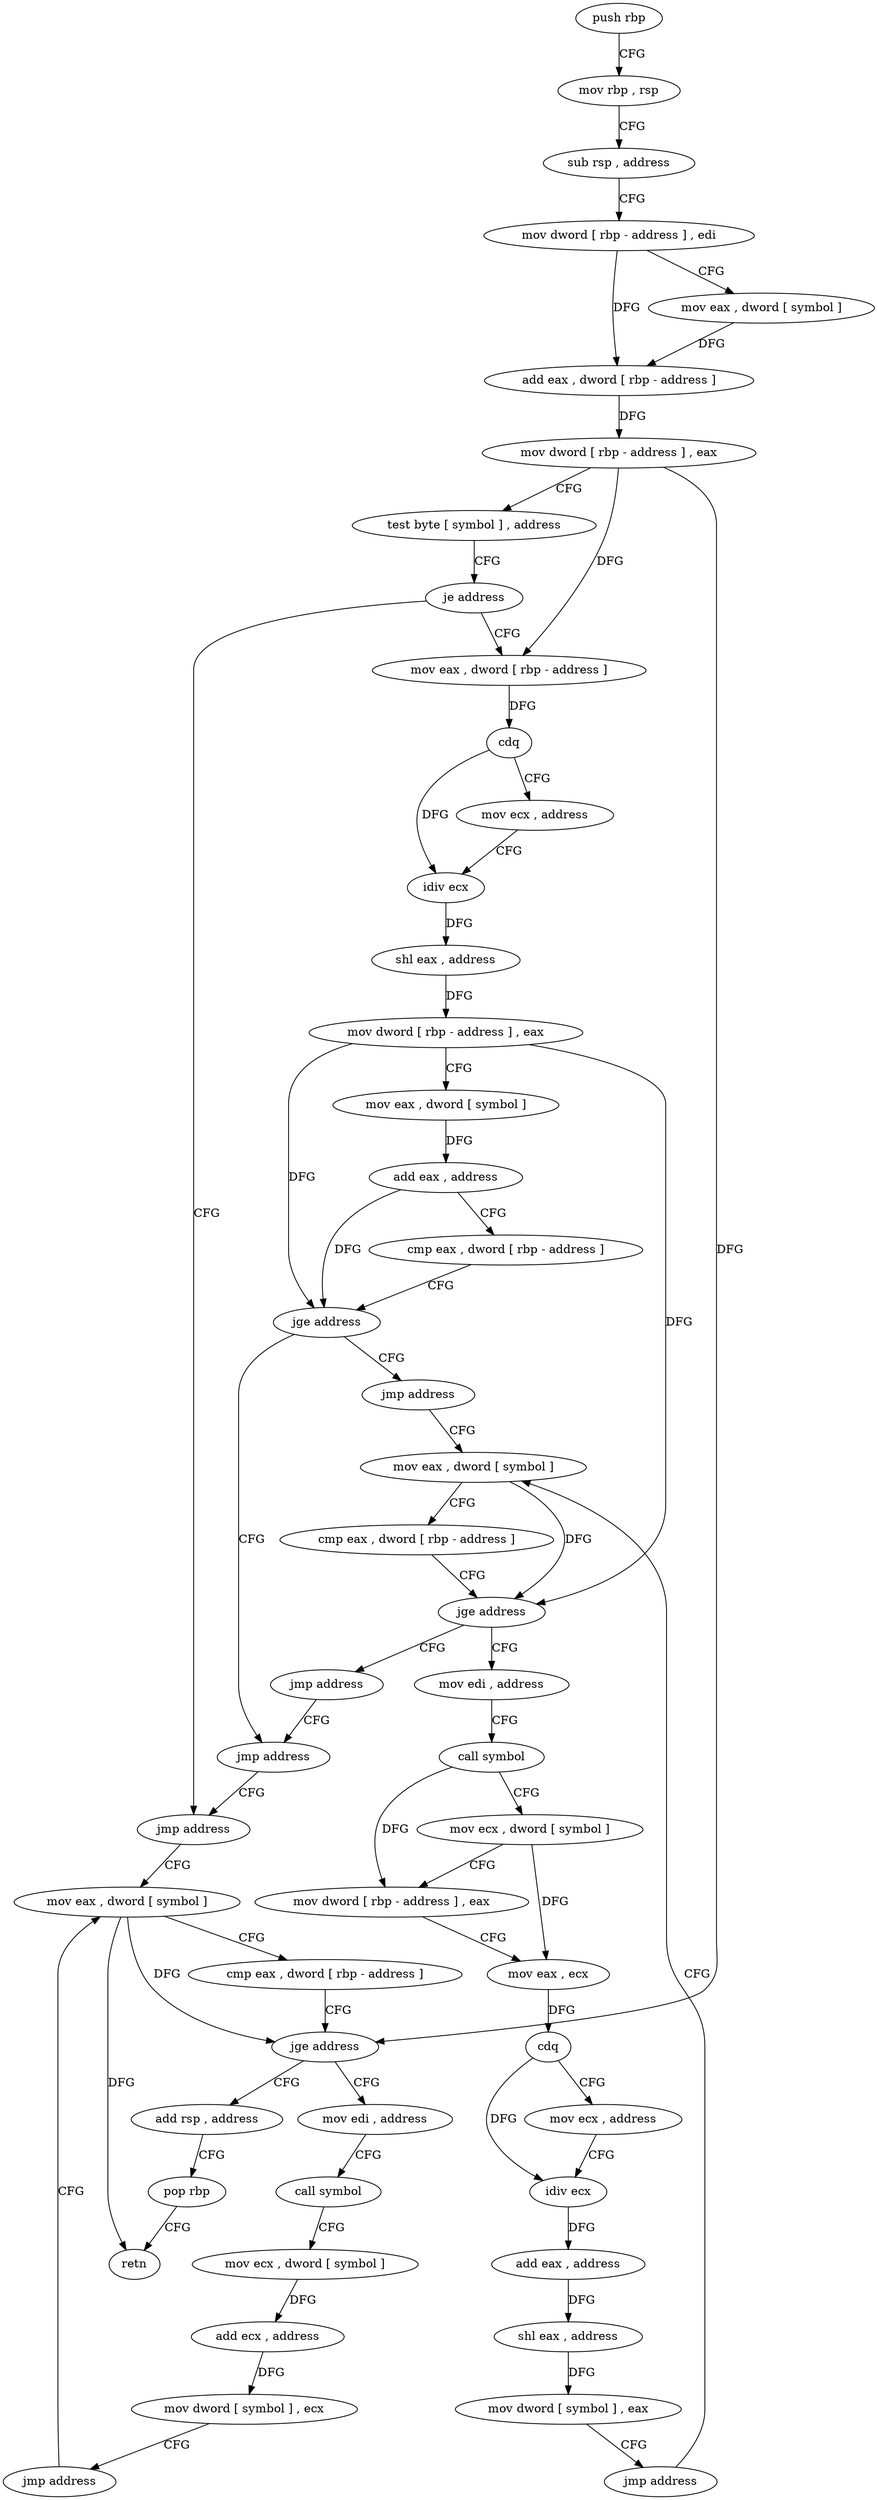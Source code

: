 digraph "func" {
"4206368" [label = "push rbp" ]
"4206369" [label = "mov rbp , rsp" ]
"4206372" [label = "sub rsp , address" ]
"4206376" [label = "mov dword [ rbp - address ] , edi" ]
"4206379" [label = "mov eax , dword [ symbol ]" ]
"4206386" [label = "add eax , dword [ rbp - address ]" ]
"4206389" [label = "mov dword [ rbp - address ] , eax" ]
"4206392" [label = "test byte [ symbol ] , address" ]
"4206400" [label = "je address" ]
"4206521" [label = "jmp address" ]
"4206406" [label = "mov eax , dword [ rbp - address ]" ]
"4206526" [label = "mov eax , dword [ symbol ]" ]
"4206409" [label = "cdq" ]
"4206410" [label = "mov ecx , address" ]
"4206415" [label = "idiv ecx" ]
"4206417" [label = "shl eax , address" ]
"4206420" [label = "mov dword [ rbp - address ] , eax" ]
"4206423" [label = "mov eax , dword [ symbol ]" ]
"4206430" [label = "add eax , address" ]
"4206433" [label = "cmp eax , dword [ rbp - address ]" ]
"4206436" [label = "jge address" ]
"4206516" [label = "jmp address" ]
"4206442" [label = "jmp address" ]
"4206533" [label = "cmp eax , dword [ rbp - address ]" ]
"4206536" [label = "jge address" ]
"4206574" [label = "add rsp , address" ]
"4206542" [label = "mov edi , address" ]
"4206447" [label = "mov eax , dword [ symbol ]" ]
"4206578" [label = "pop rbp" ]
"4206579" [label = "retn" ]
"4206547" [label = "call symbol" ]
"4206552" [label = "mov ecx , dword [ symbol ]" ]
"4206559" [label = "add ecx , address" ]
"4206562" [label = "mov dword [ symbol ] , ecx" ]
"4206569" [label = "jmp address" ]
"4206454" [label = "cmp eax , dword [ rbp - address ]" ]
"4206457" [label = "jge address" ]
"4206511" [label = "jmp address" ]
"4206463" [label = "mov edi , address" ]
"4206468" [label = "call symbol" ]
"4206473" [label = "mov ecx , dword [ symbol ]" ]
"4206480" [label = "mov dword [ rbp - address ] , eax" ]
"4206483" [label = "mov eax , ecx" ]
"4206485" [label = "cdq" ]
"4206486" [label = "mov ecx , address" ]
"4206491" [label = "idiv ecx" ]
"4206493" [label = "add eax , address" ]
"4206496" [label = "shl eax , address" ]
"4206499" [label = "mov dword [ symbol ] , eax" ]
"4206506" [label = "jmp address" ]
"4206368" -> "4206369" [ label = "CFG" ]
"4206369" -> "4206372" [ label = "CFG" ]
"4206372" -> "4206376" [ label = "CFG" ]
"4206376" -> "4206379" [ label = "CFG" ]
"4206376" -> "4206386" [ label = "DFG" ]
"4206379" -> "4206386" [ label = "DFG" ]
"4206386" -> "4206389" [ label = "DFG" ]
"4206389" -> "4206392" [ label = "CFG" ]
"4206389" -> "4206406" [ label = "DFG" ]
"4206389" -> "4206536" [ label = "DFG" ]
"4206392" -> "4206400" [ label = "CFG" ]
"4206400" -> "4206521" [ label = "CFG" ]
"4206400" -> "4206406" [ label = "CFG" ]
"4206521" -> "4206526" [ label = "CFG" ]
"4206406" -> "4206409" [ label = "DFG" ]
"4206526" -> "4206533" [ label = "CFG" ]
"4206526" -> "4206536" [ label = "DFG" ]
"4206526" -> "4206579" [ label = "DFG" ]
"4206409" -> "4206410" [ label = "CFG" ]
"4206409" -> "4206415" [ label = "DFG" ]
"4206410" -> "4206415" [ label = "CFG" ]
"4206415" -> "4206417" [ label = "DFG" ]
"4206417" -> "4206420" [ label = "DFG" ]
"4206420" -> "4206423" [ label = "CFG" ]
"4206420" -> "4206436" [ label = "DFG" ]
"4206420" -> "4206457" [ label = "DFG" ]
"4206423" -> "4206430" [ label = "DFG" ]
"4206430" -> "4206433" [ label = "CFG" ]
"4206430" -> "4206436" [ label = "DFG" ]
"4206433" -> "4206436" [ label = "CFG" ]
"4206436" -> "4206516" [ label = "CFG" ]
"4206436" -> "4206442" [ label = "CFG" ]
"4206516" -> "4206521" [ label = "CFG" ]
"4206442" -> "4206447" [ label = "CFG" ]
"4206533" -> "4206536" [ label = "CFG" ]
"4206536" -> "4206574" [ label = "CFG" ]
"4206536" -> "4206542" [ label = "CFG" ]
"4206574" -> "4206578" [ label = "CFG" ]
"4206542" -> "4206547" [ label = "CFG" ]
"4206447" -> "4206454" [ label = "CFG" ]
"4206447" -> "4206457" [ label = "DFG" ]
"4206578" -> "4206579" [ label = "CFG" ]
"4206547" -> "4206552" [ label = "CFG" ]
"4206552" -> "4206559" [ label = "DFG" ]
"4206559" -> "4206562" [ label = "DFG" ]
"4206562" -> "4206569" [ label = "CFG" ]
"4206569" -> "4206526" [ label = "CFG" ]
"4206454" -> "4206457" [ label = "CFG" ]
"4206457" -> "4206511" [ label = "CFG" ]
"4206457" -> "4206463" [ label = "CFG" ]
"4206511" -> "4206516" [ label = "CFG" ]
"4206463" -> "4206468" [ label = "CFG" ]
"4206468" -> "4206473" [ label = "CFG" ]
"4206468" -> "4206480" [ label = "DFG" ]
"4206473" -> "4206480" [ label = "CFG" ]
"4206473" -> "4206483" [ label = "DFG" ]
"4206480" -> "4206483" [ label = "CFG" ]
"4206483" -> "4206485" [ label = "DFG" ]
"4206485" -> "4206486" [ label = "CFG" ]
"4206485" -> "4206491" [ label = "DFG" ]
"4206486" -> "4206491" [ label = "CFG" ]
"4206491" -> "4206493" [ label = "DFG" ]
"4206493" -> "4206496" [ label = "DFG" ]
"4206496" -> "4206499" [ label = "DFG" ]
"4206499" -> "4206506" [ label = "CFG" ]
"4206506" -> "4206447" [ label = "CFG" ]
}
